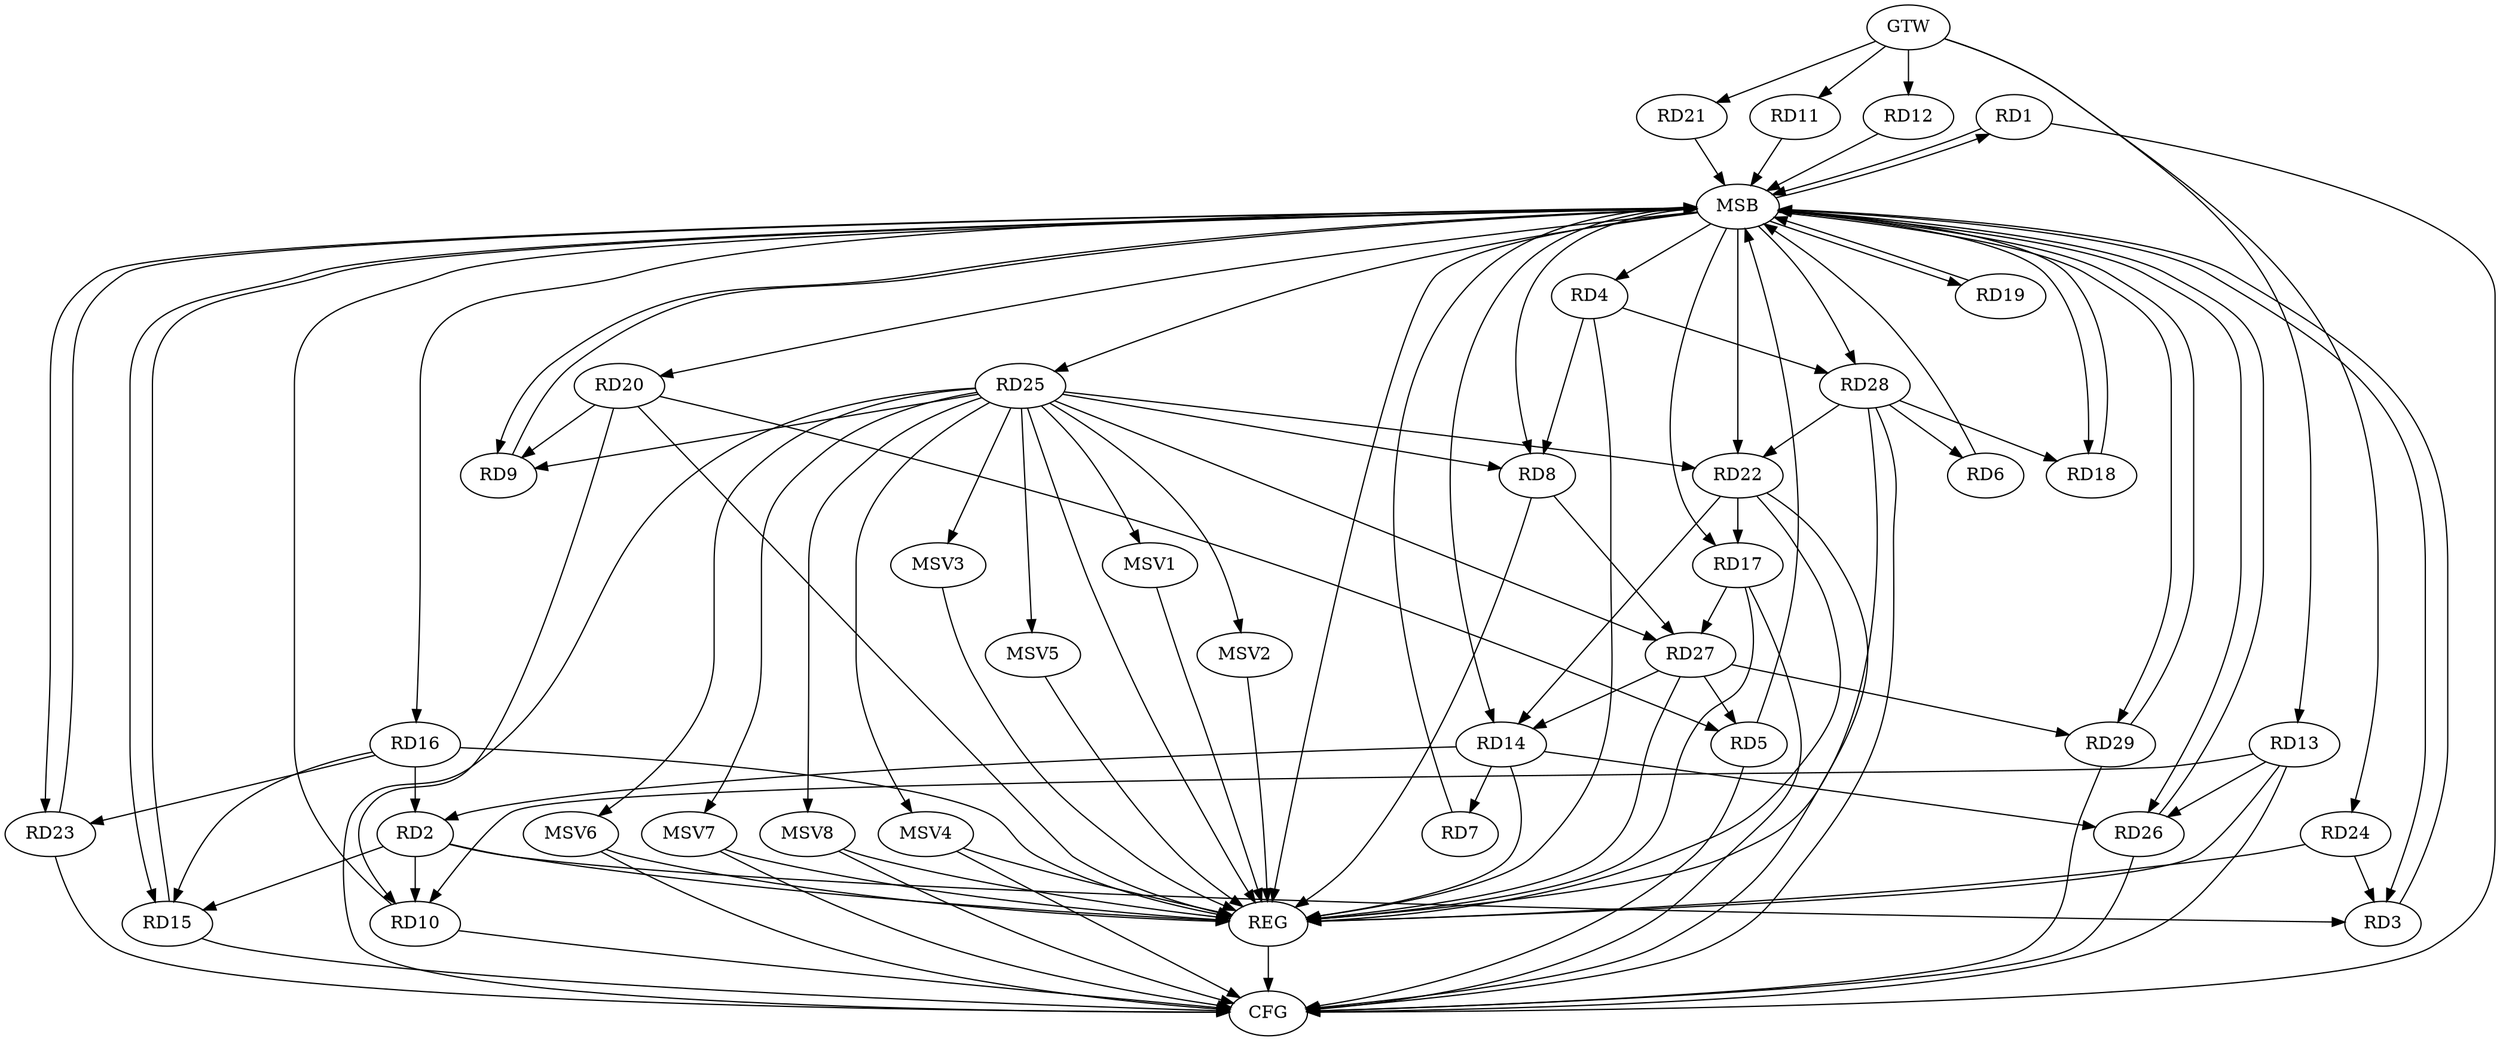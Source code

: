 strict digraph G {
  RD1 [ label="RD1" ];
  RD2 [ label="RD2" ];
  RD3 [ label="RD3" ];
  RD4 [ label="RD4" ];
  RD5 [ label="RD5" ];
  RD6 [ label="RD6" ];
  RD7 [ label="RD7" ];
  RD8 [ label="RD8" ];
  RD9 [ label="RD9" ];
  RD10 [ label="RD10" ];
  RD11 [ label="RD11" ];
  RD12 [ label="RD12" ];
  RD13 [ label="RD13" ];
  RD14 [ label="RD14" ];
  RD15 [ label="RD15" ];
  RD16 [ label="RD16" ];
  RD17 [ label="RD17" ];
  RD18 [ label="RD18" ];
  RD19 [ label="RD19" ];
  RD20 [ label="RD20" ];
  RD21 [ label="RD21" ];
  RD22 [ label="RD22" ];
  RD23 [ label="RD23" ];
  RD24 [ label="RD24" ];
  RD25 [ label="RD25" ];
  RD26 [ label="RD26" ];
  RD27 [ label="RD27" ];
  RD28 [ label="RD28" ];
  RD29 [ label="RD29" ];
  GTW [ label="GTW" ];
  REG [ label="REG" ];
  MSB [ label="MSB" ];
  CFG [ label="CFG" ];
  MSV1 [ label="MSV1" ];
  MSV2 [ label="MSV2" ];
  MSV3 [ label="MSV3" ];
  MSV4 [ label="MSV4" ];
  MSV5 [ label="MSV5" ];
  MSV6 [ label="MSV6" ];
  MSV7 [ label="MSV7" ];
  MSV8 [ label="MSV8" ];
  RD2 -> RD3;
  RD2 -> RD10;
  RD14 -> RD2;
  RD2 -> RD15;
  RD16 -> RD2;
  RD24 -> RD3;
  RD4 -> RD8;
  RD4 -> RD28;
  RD20 -> RD5;
  RD27 -> RD5;
  RD28 -> RD6;
  RD14 -> RD7;
  RD25 -> RD8;
  RD8 -> RD27;
  RD20 -> RD9;
  RD25 -> RD9;
  RD13 -> RD10;
  RD20 -> RD10;
  RD13 -> RD26;
  RD22 -> RD14;
  RD14 -> RD26;
  RD27 -> RD14;
  RD16 -> RD15;
  RD16 -> RD23;
  RD22 -> RD17;
  RD17 -> RD27;
  RD28 -> RD18;
  RD25 -> RD22;
  RD28 -> RD22;
  RD25 -> RD27;
  RD27 -> RD29;
  GTW -> RD11;
  GTW -> RD12;
  GTW -> RD13;
  GTW -> RD21;
  GTW -> RD24;
  RD2 -> REG;
  RD4 -> REG;
  RD8 -> REG;
  RD13 -> REG;
  RD14 -> REG;
  RD16 -> REG;
  RD17 -> REG;
  RD20 -> REG;
  RD22 -> REG;
  RD24 -> REG;
  RD25 -> REG;
  RD27 -> REG;
  RD28 -> REG;
  RD1 -> MSB;
  MSB -> RD18;
  MSB -> REG;
  RD3 -> MSB;
  MSB -> RD19;
  RD5 -> MSB;
  MSB -> RD8;
  MSB -> RD22;
  MSB -> RD25;
  MSB -> RD26;
  RD6 -> MSB;
  MSB -> RD3;
  MSB -> RD4;
  MSB -> RD15;
  MSB -> RD29;
  RD7 -> MSB;
  MSB -> RD1;
  MSB -> RD17;
  MSB -> RD23;
  RD9 -> MSB;
  RD10 -> MSB;
  MSB -> RD14;
  RD11 -> MSB;
  RD12 -> MSB;
  RD15 -> MSB;
  RD18 -> MSB;
  MSB -> RD20;
  RD19 -> MSB;
  MSB -> RD9;
  RD21 -> MSB;
  RD23 -> MSB;
  RD26 -> MSB;
  RD29 -> MSB;
  MSB -> RD16;
  MSB -> RD28;
  RD5 -> CFG;
  RD23 -> CFG;
  RD10 -> CFG;
  RD25 -> CFG;
  RD28 -> CFG;
  RD1 -> CFG;
  RD17 -> CFG;
  RD13 -> CFG;
  RD26 -> CFG;
  RD22 -> CFG;
  RD29 -> CFG;
  RD15 -> CFG;
  REG -> CFG;
  RD25 -> MSV1;
  MSV1 -> REG;
  RD25 -> MSV2;
  MSV2 -> REG;
  RD25 -> MSV3;
  MSV3 -> REG;
  RD25 -> MSV4;
  RD25 -> MSV5;
  MSV4 -> REG;
  MSV4 -> CFG;
  MSV5 -> REG;
  RD25 -> MSV6;
  MSV6 -> REG;
  MSV6 -> CFG;
  RD25 -> MSV7;
  MSV7 -> REG;
  MSV7 -> CFG;
  RD25 -> MSV8;
  MSV8 -> REG;
  MSV8 -> CFG;
}
